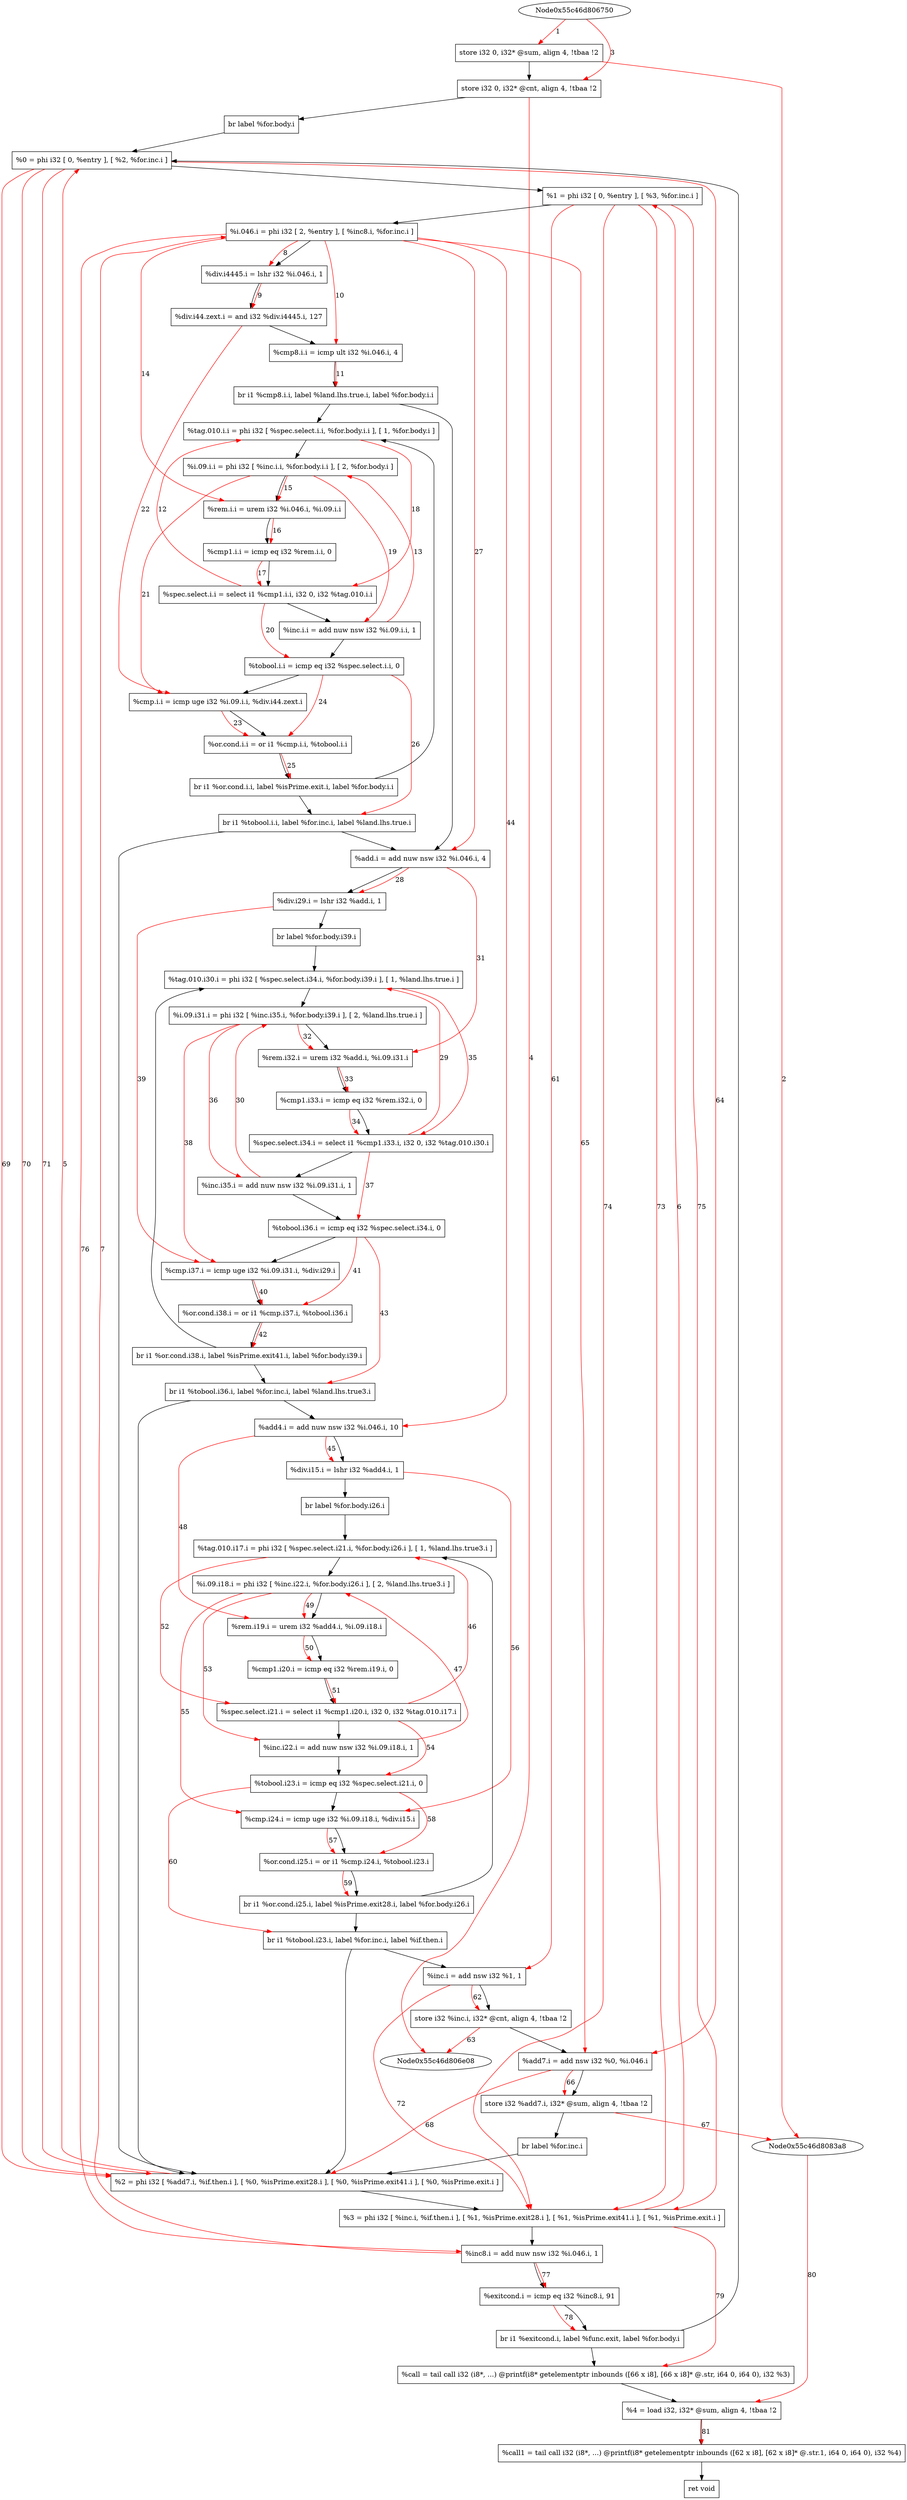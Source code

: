 digraph "CDFG for'main' function" {
	Node0x55c46d80eed0[shape=record, label="  store i32 0, i32* @sum, align 4, !tbaa !2"]
	Node0x55c46d80ef50[shape=record, label="  store i32 0, i32* @cnt, align 4, !tbaa !2"]
	Node0x55c46d809f08[shape=record, label="  br label %for.body.i"]
	Node0x55c46d80f118[shape=record, label="  %0 = phi i32 [ 0, %entry ], [ %2, %for.inc.i ]"]
	Node0x55c46d80f248[shape=record, label="  %1 = phi i32 [ 0, %entry ], [ %3, %for.inc.i ]"]
	Node0x55c46d80f398[shape=record, label="  %i.046.i = phi i32 [ 2, %entry ], [ %inc8.i, %for.inc.i ]"]
	Node0x55c46d80f480[shape=record, label="  %div.i4445.i = lshr i32 %i.046.i, 1"]
	Node0x55c46d80f520[shape=record, label="  %div.i44.zext.i = and i32 %div.i4445.i, 127"]
	Node0x55c46d80f5c0[shape=record, label="  %cmp8.i.i = icmp ult i32 %i.046.i, 4"]
	Node0x55c46d80f838[shape=record, label="  br i1 %cmp8.i.i, label %land.lhs.true.i, label %for.body.i.i"]
	Node0x55c46d80f8e8[shape=record, label="  %tag.010.i.i = phi i32 [ %spec.select.i.i, %for.body.i.i ], [ 1, %for.body.i ]"]
	Node0x55c46d80fa68[shape=record, label="  %i.09.i.i = phi i32 [ %inc.i.i, %for.body.i.i ], [ 2, %for.body.i ]"]
	Node0x55c46d80fb60[shape=record, label="  %rem.i.i = urem i32 %i.046.i, %i.09.i.i"]
	Node0x55c46d80fbf0[shape=record, label="  %cmp1.i.i = icmp eq i32 %rem.i.i, 0"]
	Node0x55c46d80fe48[shape=record, label="  %spec.select.i.i = select i1 %cmp1.i.i, i32 0, i32 %tag.010.i.i"]
	Node0x55c46d80fec0[shape=record, label="  %inc.i.i = add nuw nsw i32 %i.09.i.i, 1"]
	Node0x55c46d80ff30[shape=record, label="  %tobool.i.i = icmp eq i32 %spec.select.i.i, 0"]
	Node0x55c46d80ffa0[shape=record, label="  %cmp.i.i = icmp uge i32 %i.09.i.i, %div.i44.zext.i"]
	Node0x55c46d810030[shape=record, label="  %or.cond.i.i = or i1 %cmp.i.i, %tobool.i.i"]
	Node0x55c46d810138[shape=record, label="  br i1 %or.cond.i.i, label %isPrime.exit.i, label %for.body.i.i"]
	Node0x55c46d8101f8[shape=record, label="  br i1 %tobool.i.i, label %for.inc.i, label %land.lhs.true.i"]
	Node0x55c46d810270[shape=record, label="  %add.i = add nuw nsw i32 %i.046.i, 4"]
	Node0x55c46d80b000[shape=record, label="  %div.i29.i = lshr i32 %add.i, 1"]
	Node0x55c46d80fa18[shape=record, label="  br label %for.body.i39.i"]
	Node0x55c46d80b178[shape=record, label="  %tag.010.i30.i = phi i32 [ %spec.select.i34.i, %for.body.i39.i ], [ 1, %land.lhs.true.i ]"]
	Node0x55c46d80b2a8[shape=record, label="  %i.09.i31.i = phi i32 [ %inc.i35.i, %for.body.i39.i ], [ 2, %land.lhs.true.i ]"]
	Node0x55c46d80b370[shape=record, label="  %rem.i32.i = urem i32 %add.i, %i.09.i31.i"]
	Node0x55c46d80b730[shape=record, label="  %cmp1.i33.i = icmp eq i32 %rem.i32.i, 0"]
	Node0x55c46d811328[shape=record, label="  %spec.select.i34.i = select i1 %cmp1.i33.i, i32 0, i32 %tag.010.i30.i"]
	Node0x55c46d8113a0[shape=record, label="  %inc.i35.i = add nuw nsw i32 %i.09.i31.i, 1"]
	Node0x55c46d811410[shape=record, label="  %tobool.i36.i = icmp eq i32 %spec.select.i34.i, 0"]
	Node0x55c46d811480[shape=record, label="  %cmp.i37.i = icmp uge i32 %i.09.i31.i, %div.i29.i"]
	Node0x55c46d8114f0[shape=record, label="  %or.cond.i38.i = or i1 %cmp.i37.i, %tobool.i36.i"]
	Node0x55c46d811658[shape=record, label="  br i1 %or.cond.i38.i, label %isPrime.exit41.i, label %for.body.i39.i"]
	Node0x55c46d811798[shape=record, label="  br i1 %tobool.i36.i, label %for.inc.i, label %land.lhs.true3.i"]
	Node0x55c46d811810[shape=record, label="  %add4.i = add nuw nsw i32 %i.046.i, 10"]
	Node0x55c46d811880[shape=record, label="  %div.i15.i = lshr i32 %add4.i, 1"]
	Node0x55c46d80f6c8[shape=record, label="  br label %for.body.i26.i"]
	Node0x55c46d8119f8[shape=record, label="  %tag.010.i17.i = phi i32 [ %spec.select.i21.i, %for.body.i26.i ], [ 1, %land.lhs.true3.i ]"]
	Node0x55c46d811b88[shape=record, label="  %i.09.i18.i = phi i32 [ %inc.i22.i, %for.body.i26.i ], [ 2, %land.lhs.true3.i ]"]
	Node0x55c46d811c50[shape=record, label="  %rem.i19.i = urem i32 %add4.i, %i.09.i18.i"]
	Node0x55c46d811cc0[shape=record, label="  %cmp1.i20.i = icmp eq i32 %rem.i19.i, 0"]
	Node0x55c46d811da8[shape=record, label="  %spec.select.i21.i = select i1 %cmp1.i20.i, i32 0, i32 %tag.010.i17.i"]
	Node0x55c46d811e20[shape=record, label="  %inc.i22.i = add nuw nsw i32 %i.09.i18.i, 1"]
	Node0x55c46d811e90[shape=record, label="  %tobool.i23.i = icmp eq i32 %spec.select.i21.i, 0"]
	Node0x55c46d811f00[shape=record, label="  %cmp.i24.i = icmp uge i32 %i.09.i18.i, %div.i15.i"]
	Node0x55c46d811f70[shape=record, label="  %or.cond.i25.i = or i1 %cmp.i24.i, %tobool.i23.i"]
	Node0x55c46d8120d8[shape=record, label="  br i1 %or.cond.i25.i, label %isPrime.exit28.i, label %for.body.i26.i"]
	Node0x55c46d8121b8[shape=record, label="  br i1 %tobool.i23.i, label %for.inc.i, label %if.then.i"]
	Node0x55c46d812230[shape=record, label="  %inc.i = add nsw i32 %1, 1"]
	Node0x55c46d8122a0[shape=record, label="  store i32 %inc.i, i32* @cnt, align 4, !tbaa !2"]
	Node0x55c46d812320[shape=record, label="  %add7.i = add nsw i32 %0, %i.046.i"]
	Node0x55c46d8129d0[shape=record, label="  store i32 %add7.i, i32* @sum, align 4, !tbaa !2"]
	Node0x55c46d811ad8[shape=record, label="  br label %for.inc.i"]
	Node0x55c46d812a58[shape=record, label="  %2 = phi i32 [ %add7.i, %if.then.i ], [ %0, %isPrime.exit28.i ], [ %0, %isPrime.exit41.i ], [ %0, %isPrime.exit.i ]"]
	Node0x55c46d812b38[shape=record, label="  %3 = phi i32 [ %inc.i, %if.then.i ], [ %1, %isPrime.exit28.i ], [ %1, %isPrime.exit41.i ], [ %1, %isPrime.exit.i ]"]
	Node0x55c46d812c40[shape=record, label="  %inc8.i = add nuw nsw i32 %i.046.i, 1"]
	Node0x55c46d812cb0[shape=record, label="  %exitcond.i = icmp eq i32 %inc8.i, 91"]
	Node0x55c46d812d88[shape=record, label="  br i1 %exitcond.i, label %func.exit, label %for.body.i"]
	Node0x55c46d813138[shape=record, label="  %call = tail call i32 (i8*, ...) @printf(i8* getelementptr inbounds ([66 x i8], [66 x i8]* @.str, i64 0, i64 0), i32 %3)"]
	Node0x55c46d809548[shape=record, label="  %4 = load i32, i32* @sum, align 4, !tbaa !2"]
	Node0x55c46d813338[shape=record, label="  %call1 = tail call i32 (i8*, ...) @printf(i8* getelementptr inbounds ([62 x i8], [62 x i8]* @.str.1, i64 0, i64 0), i32 %4)"]
	Node0x55c46d80f200[shape=record, label="  ret void"]
	Node0x55c46d80eed0 -> Node0x55c46d80ef50
	Node0x55c46d80ef50 -> Node0x55c46d809f08
	Node0x55c46d809f08 -> Node0x55c46d80f118
	Node0x55c46d80f118 -> Node0x55c46d80f248
	Node0x55c46d80f248 -> Node0x55c46d80f398
	Node0x55c46d80f398 -> Node0x55c46d80f480
	Node0x55c46d80f480 -> Node0x55c46d80f520
	Node0x55c46d80f520 -> Node0x55c46d80f5c0
	Node0x55c46d80f5c0 -> Node0x55c46d80f838
	Node0x55c46d80f838 -> Node0x55c46d810270
	Node0x55c46d80f838 -> Node0x55c46d80f8e8
	Node0x55c46d80f8e8 -> Node0x55c46d80fa68
	Node0x55c46d80fa68 -> Node0x55c46d80fb60
	Node0x55c46d80fb60 -> Node0x55c46d80fbf0
	Node0x55c46d80fbf0 -> Node0x55c46d80fe48
	Node0x55c46d80fe48 -> Node0x55c46d80fec0
	Node0x55c46d80fec0 -> Node0x55c46d80ff30
	Node0x55c46d80ff30 -> Node0x55c46d80ffa0
	Node0x55c46d80ffa0 -> Node0x55c46d810030
	Node0x55c46d810030 -> Node0x55c46d810138
	Node0x55c46d810138 -> Node0x55c46d8101f8
	Node0x55c46d810138 -> Node0x55c46d80f8e8
	Node0x55c46d8101f8 -> Node0x55c46d812a58
	Node0x55c46d8101f8 -> Node0x55c46d810270
	Node0x55c46d810270 -> Node0x55c46d80b000
	Node0x55c46d80b000 -> Node0x55c46d80fa18
	Node0x55c46d80fa18 -> Node0x55c46d80b178
	Node0x55c46d80b178 -> Node0x55c46d80b2a8
	Node0x55c46d80b2a8 -> Node0x55c46d80b370
	Node0x55c46d80b370 -> Node0x55c46d80b730
	Node0x55c46d80b730 -> Node0x55c46d811328
	Node0x55c46d811328 -> Node0x55c46d8113a0
	Node0x55c46d8113a0 -> Node0x55c46d811410
	Node0x55c46d811410 -> Node0x55c46d811480
	Node0x55c46d811480 -> Node0x55c46d8114f0
	Node0x55c46d8114f0 -> Node0x55c46d811658
	Node0x55c46d811658 -> Node0x55c46d811798
	Node0x55c46d811658 -> Node0x55c46d80b178
	Node0x55c46d811798 -> Node0x55c46d812a58
	Node0x55c46d811798 -> Node0x55c46d811810
	Node0x55c46d811810 -> Node0x55c46d811880
	Node0x55c46d811880 -> Node0x55c46d80f6c8
	Node0x55c46d80f6c8 -> Node0x55c46d8119f8
	Node0x55c46d8119f8 -> Node0x55c46d811b88
	Node0x55c46d811b88 -> Node0x55c46d811c50
	Node0x55c46d811c50 -> Node0x55c46d811cc0
	Node0x55c46d811cc0 -> Node0x55c46d811da8
	Node0x55c46d811da8 -> Node0x55c46d811e20
	Node0x55c46d811e20 -> Node0x55c46d811e90
	Node0x55c46d811e90 -> Node0x55c46d811f00
	Node0x55c46d811f00 -> Node0x55c46d811f70
	Node0x55c46d811f70 -> Node0x55c46d8120d8
	Node0x55c46d8120d8 -> Node0x55c46d8121b8
	Node0x55c46d8120d8 -> Node0x55c46d8119f8
	Node0x55c46d8121b8 -> Node0x55c46d812a58
	Node0x55c46d8121b8 -> Node0x55c46d812230
	Node0x55c46d812230 -> Node0x55c46d8122a0
	Node0x55c46d8122a0 -> Node0x55c46d812320
	Node0x55c46d812320 -> Node0x55c46d8129d0
	Node0x55c46d8129d0 -> Node0x55c46d811ad8
	Node0x55c46d811ad8 -> Node0x55c46d812a58
	Node0x55c46d812a58 -> Node0x55c46d812b38
	Node0x55c46d812b38 -> Node0x55c46d812c40
	Node0x55c46d812c40 -> Node0x55c46d812cb0
	Node0x55c46d812cb0 -> Node0x55c46d812d88
	Node0x55c46d812d88 -> Node0x55c46d813138
	Node0x55c46d812d88 -> Node0x55c46d80f118
	Node0x55c46d813138 -> Node0x55c46d809548
	Node0x55c46d809548 -> Node0x55c46d813338
	Node0x55c46d813338 -> Node0x55c46d80f200
edge [color=red]
	Node0x55c46d806750 -> Node0x55c46d80eed0[label="1"]
	Node0x55c46d80eed0 -> Node0x55c46d8083a8[label="2"]
	Node0x55c46d806750 -> Node0x55c46d80ef50[label="3"]
	Node0x55c46d80ef50 -> Node0x55c46d806e08[label="4"]
	Node0x55c46d812a58 -> Node0x55c46d80f118[label="5"]
	Node0x55c46d812b38 -> Node0x55c46d80f248[label="6"]
	Node0x55c46d812c40 -> Node0x55c46d80f398[label="7"]
	Node0x55c46d80f398 -> Node0x55c46d80f480[label="8"]
	Node0x55c46d80f480 -> Node0x55c46d80f520[label="9"]
	Node0x55c46d80f398 -> Node0x55c46d80f5c0[label="10"]
	Node0x55c46d80f5c0 -> Node0x55c46d80f838[label="11"]
	Node0x55c46d80fe48 -> Node0x55c46d80f8e8[label="12"]
	Node0x55c46d80fec0 -> Node0x55c46d80fa68[label="13"]
	Node0x55c46d80f398 -> Node0x55c46d80fb60[label="14"]
	Node0x55c46d80fa68 -> Node0x55c46d80fb60[label="15"]
	Node0x55c46d80fb60 -> Node0x55c46d80fbf0[label="16"]
	Node0x55c46d80fbf0 -> Node0x55c46d80fe48[label="17"]
	Node0x55c46d80f8e8 -> Node0x55c46d80fe48[label="18"]
	Node0x55c46d80fa68 -> Node0x55c46d80fec0[label="19"]
	Node0x55c46d80fe48 -> Node0x55c46d80ff30[label="20"]
	Node0x55c46d80fa68 -> Node0x55c46d80ffa0[label="21"]
	Node0x55c46d80f520 -> Node0x55c46d80ffa0[label="22"]
	Node0x55c46d80ffa0 -> Node0x55c46d810030[label="23"]
	Node0x55c46d80ff30 -> Node0x55c46d810030[label="24"]
	Node0x55c46d810030 -> Node0x55c46d810138[label="25"]
	Node0x55c46d80ff30 -> Node0x55c46d8101f8[label="26"]
	Node0x55c46d80f398 -> Node0x55c46d810270[label="27"]
	Node0x55c46d810270 -> Node0x55c46d80b000[label="28"]
	Node0x55c46d811328 -> Node0x55c46d80b178[label="29"]
	Node0x55c46d8113a0 -> Node0x55c46d80b2a8[label="30"]
	Node0x55c46d810270 -> Node0x55c46d80b370[label="31"]
	Node0x55c46d80b2a8 -> Node0x55c46d80b370[label="32"]
	Node0x55c46d80b370 -> Node0x55c46d80b730[label="33"]
	Node0x55c46d80b730 -> Node0x55c46d811328[label="34"]
	Node0x55c46d80b178 -> Node0x55c46d811328[label="35"]
	Node0x55c46d80b2a8 -> Node0x55c46d8113a0[label="36"]
	Node0x55c46d811328 -> Node0x55c46d811410[label="37"]
	Node0x55c46d80b2a8 -> Node0x55c46d811480[label="38"]
	Node0x55c46d80b000 -> Node0x55c46d811480[label="39"]
	Node0x55c46d811480 -> Node0x55c46d8114f0[label="40"]
	Node0x55c46d811410 -> Node0x55c46d8114f0[label="41"]
	Node0x55c46d8114f0 -> Node0x55c46d811658[label="42"]
	Node0x55c46d811410 -> Node0x55c46d811798[label="43"]
	Node0x55c46d80f398 -> Node0x55c46d811810[label="44"]
	Node0x55c46d811810 -> Node0x55c46d811880[label="45"]
	Node0x55c46d811da8 -> Node0x55c46d8119f8[label="46"]
	Node0x55c46d811e20 -> Node0x55c46d811b88[label="47"]
	Node0x55c46d811810 -> Node0x55c46d811c50[label="48"]
	Node0x55c46d811b88 -> Node0x55c46d811c50[label="49"]
	Node0x55c46d811c50 -> Node0x55c46d811cc0[label="50"]
	Node0x55c46d811cc0 -> Node0x55c46d811da8[label="51"]
	Node0x55c46d8119f8 -> Node0x55c46d811da8[label="52"]
	Node0x55c46d811b88 -> Node0x55c46d811e20[label="53"]
	Node0x55c46d811da8 -> Node0x55c46d811e90[label="54"]
	Node0x55c46d811b88 -> Node0x55c46d811f00[label="55"]
	Node0x55c46d811880 -> Node0x55c46d811f00[label="56"]
	Node0x55c46d811f00 -> Node0x55c46d811f70[label="57"]
	Node0x55c46d811e90 -> Node0x55c46d811f70[label="58"]
	Node0x55c46d811f70 -> Node0x55c46d8120d8[label="59"]
	Node0x55c46d811e90 -> Node0x55c46d8121b8[label="60"]
	Node0x55c46d80f248 -> Node0x55c46d812230[label="61"]
	Node0x55c46d812230 -> Node0x55c46d8122a0[label="62"]
	Node0x55c46d8122a0 -> Node0x55c46d806e08[label="63"]
	Node0x55c46d80f118 -> Node0x55c46d812320[label="64"]
	Node0x55c46d80f398 -> Node0x55c46d812320[label="65"]
	Node0x55c46d812320 -> Node0x55c46d8129d0[label="66"]
	Node0x55c46d8129d0 -> Node0x55c46d8083a8[label="67"]
	Node0x55c46d812320 -> Node0x55c46d812a58[label="68"]
	Node0x55c46d80f118 -> Node0x55c46d812a58[label="69"]
	Node0x55c46d80f118 -> Node0x55c46d812a58[label="70"]
	Node0x55c46d80f118 -> Node0x55c46d812a58[label="71"]
	Node0x55c46d812230 -> Node0x55c46d812b38[label="72"]
	Node0x55c46d80f248 -> Node0x55c46d812b38[label="73"]
	Node0x55c46d80f248 -> Node0x55c46d812b38[label="74"]
	Node0x55c46d80f248 -> Node0x55c46d812b38[label="75"]
	Node0x55c46d80f398 -> Node0x55c46d812c40[label="76"]
	Node0x55c46d812c40 -> Node0x55c46d812cb0[label="77"]
	Node0x55c46d812cb0 -> Node0x55c46d812d88[label="78"]
	Node0x55c46d812b38 -> Node0x55c46d813138[label="79"]
	Node0x55c46d8083a8 -> Node0x55c46d809548[label="80"]
	Node0x55c46d809548 -> Node0x55c46d813338[label="81"]
}
